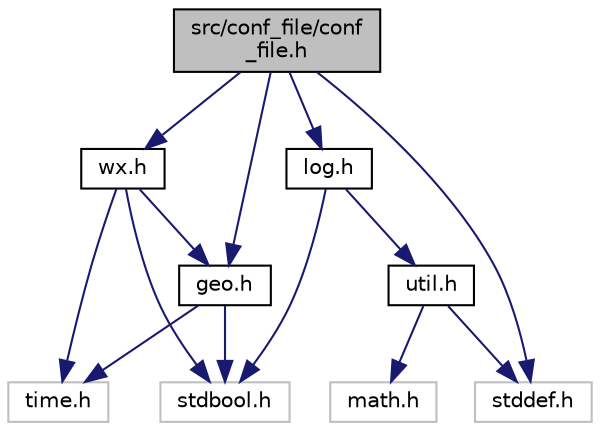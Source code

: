 digraph "src/conf_file/conf_file.h"
{
  edge [fontname="Helvetica",fontsize="10",labelfontname="Helvetica",labelfontsize="10"];
  node [fontname="Helvetica",fontsize="10",shape=record];
  Node0 [label="src/conf_file/conf\l_file.h",height=0.2,width=0.4,color="black", fillcolor="grey75", style="filled", fontcolor="black"];
  Node0 -> Node1 [color="midnightblue",fontsize="10",style="solid",fontname="Helvetica"];
  Node1 [label="geo.h",height=0.2,width=0.4,color="black", fillcolor="white", style="filled",URL="$geo_8h.html"];
  Node1 -> Node2 [color="midnightblue",fontsize="10",style="solid",fontname="Helvetica"];
  Node2 [label="stdbool.h",height=0.2,width=0.4,color="grey75", fillcolor="white", style="filled"];
  Node1 -> Node3 [color="midnightblue",fontsize="10",style="solid",fontname="Helvetica"];
  Node3 [label="time.h",height=0.2,width=0.4,color="grey75", fillcolor="white", style="filled"];
  Node0 -> Node4 [color="midnightblue",fontsize="10",style="solid",fontname="Helvetica"];
  Node4 [label="log.h",height=0.2,width=0.4,color="black", fillcolor="white", style="filled",URL="$log_8h.html"];
  Node4 -> Node5 [color="midnightblue",fontsize="10",style="solid",fontname="Helvetica"];
  Node5 [label="util.h",height=0.2,width=0.4,color="black", fillcolor="white", style="filled",URL="$util_8h.html"];
  Node5 -> Node6 [color="midnightblue",fontsize="10",style="solid",fontname="Helvetica"];
  Node6 [label="math.h",height=0.2,width=0.4,color="grey75", fillcolor="white", style="filled"];
  Node5 -> Node7 [color="midnightblue",fontsize="10",style="solid",fontname="Helvetica"];
  Node7 [label="stddef.h",height=0.2,width=0.4,color="grey75", fillcolor="white", style="filled"];
  Node4 -> Node2 [color="midnightblue",fontsize="10",style="solid",fontname="Helvetica"];
  Node0 -> Node8 [color="midnightblue",fontsize="10",style="solid",fontname="Helvetica"];
  Node8 [label="wx.h",height=0.2,width=0.4,color="black", fillcolor="white", style="filled",URL="$wx_8h.html"];
  Node8 -> Node1 [color="midnightblue",fontsize="10",style="solid",fontname="Helvetica"];
  Node8 -> Node2 [color="midnightblue",fontsize="10",style="solid",fontname="Helvetica"];
  Node8 -> Node3 [color="midnightblue",fontsize="10",style="solid",fontname="Helvetica"];
  Node0 -> Node7 [color="midnightblue",fontsize="10",style="solid",fontname="Helvetica"];
}
